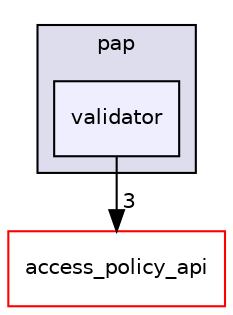 digraph "access_core_api/pap/validator" {
  compound=true
  node [ fontsize="10", fontname="Helvetica"];
  edge [ labelfontsize="10", labelfontname="Helvetica"];
  subgraph clusterdir_32394f9a99421897b4853896dd920dee {
    graph [ bgcolor="#ddddee", pencolor="black", label="pap" fontname="Helvetica", fontsize="10", URL="dir_32394f9a99421897b4853896dd920dee.html"]
  dir_b58b2e05347f9d15a135a9c955413780 [shape=box, label="validator", style="filled", fillcolor="#eeeeff", pencolor="black", URL="dir_b58b2e05347f9d15a135a9c955413780.html"];
  }
  dir_f09f96038abb9788ce35ead44b7d19f6 [shape=box label="access_policy_api" fillcolor="white" style="filled" color="red" URL="dir_f09f96038abb9788ce35ead44b7d19f6.html"];
  dir_b58b2e05347f9d15a135a9c955413780->dir_f09f96038abb9788ce35ead44b7d19f6 [headlabel="3", labeldistance=1.5 headhref="dir_000009_000014.html"];
}
